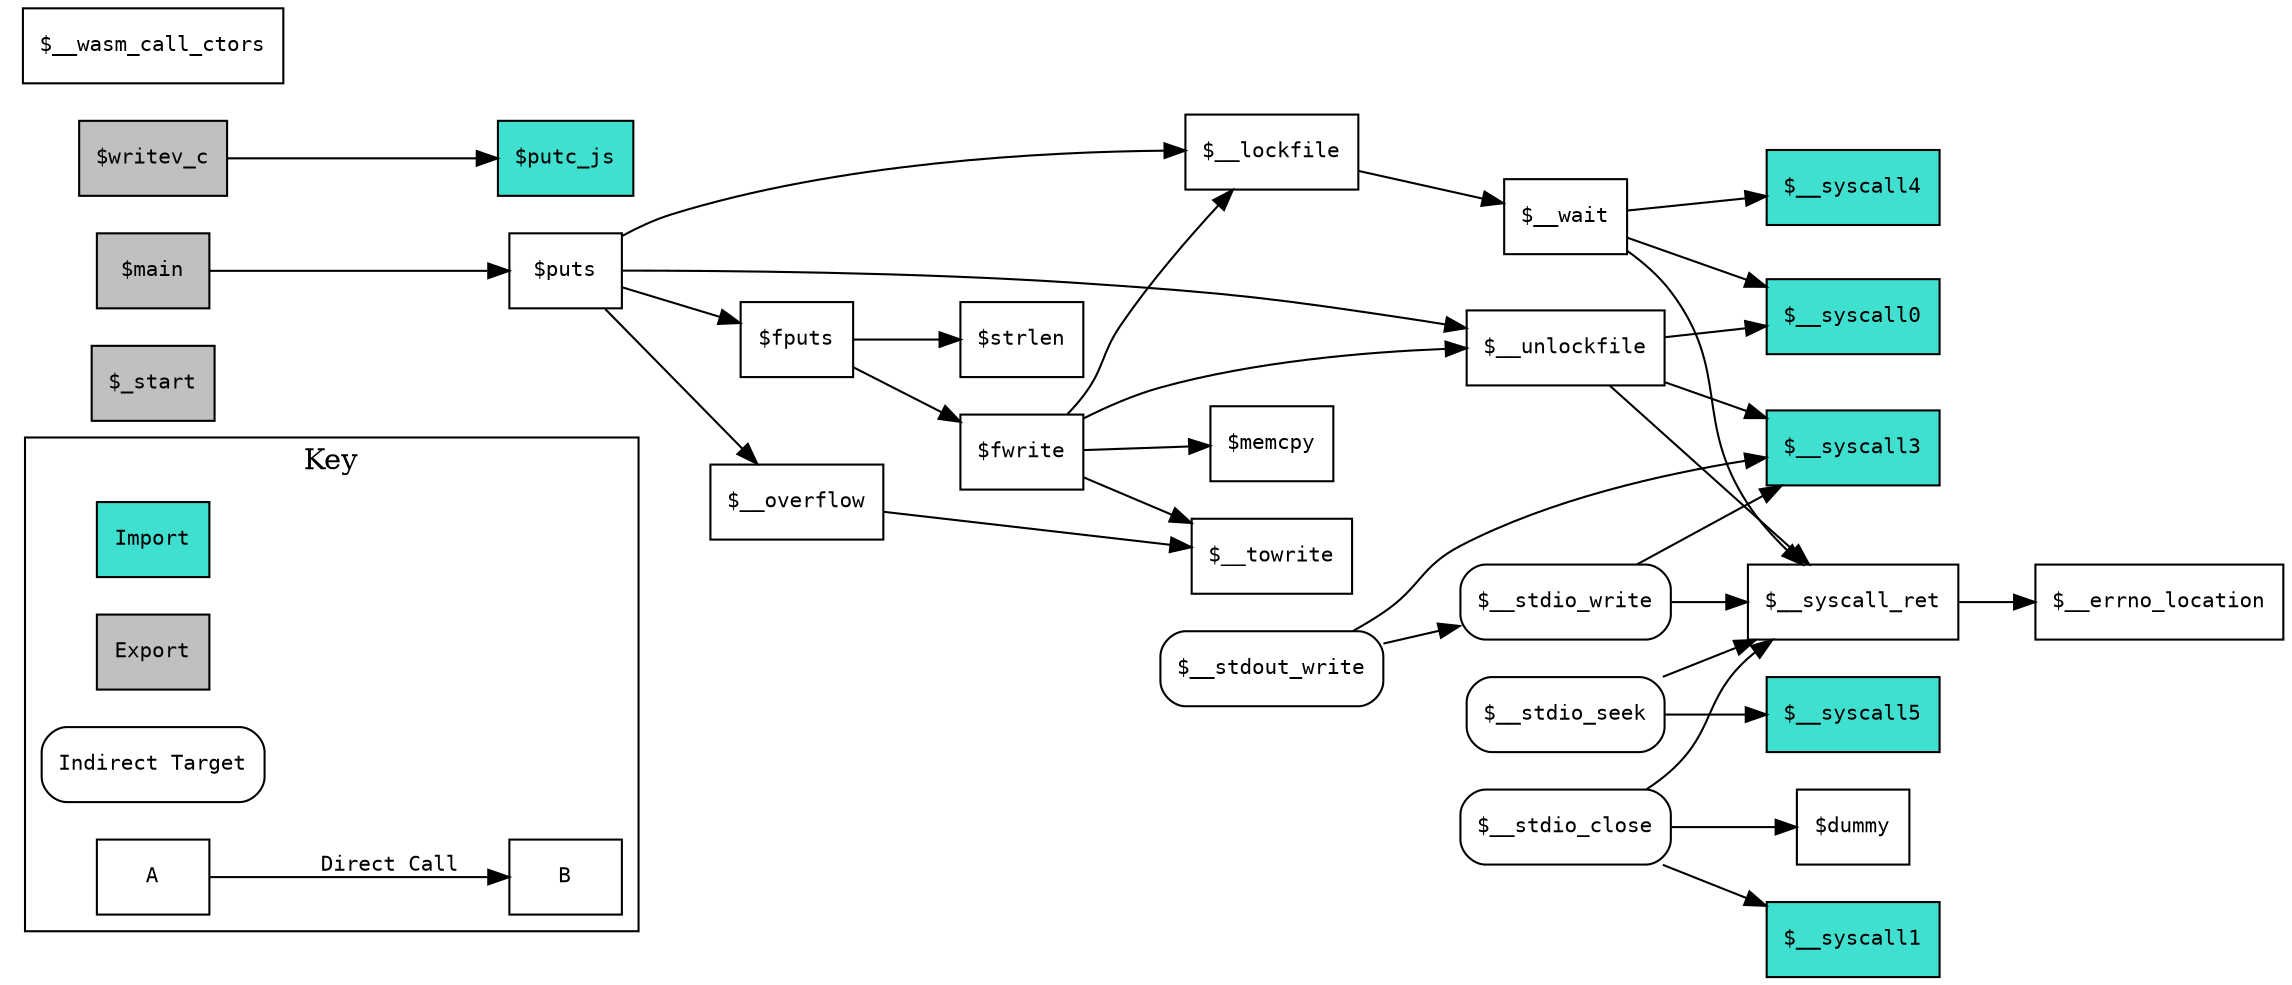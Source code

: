 digraph call {
  rankdir = LR;
  subgraph cluster_key {
    node [shape=box, fontname=courier, fontsize=10];
    edge [fontname=courier, fontsize=10];
    label = "Key";
    "Import" [style="filled", fillcolor="turquoise"];
    "Export" [style="filled", fillcolor="gray"];
    "Indirect Target" [style="filled, rounded", fillcolor="white"];
    "A" -> "B" [style="filled, rounded", label = "Direct Call"];
  }

  node [shape=box, fontname=courier, fontsize=10];
  "$_start" [style="filled", fillcolor="white"];
  "$main" [style="filled", fillcolor="white"];
  "$writev_c" [style="filled", fillcolor="white"];
  "$__errno_location" [style="filled", fillcolor="white"];
  "$__syscall_ret" [style="filled", fillcolor="white"];
  "$__lockfile" [style="filled", fillcolor="white"];
  "$__unlockfile" [style="filled", fillcolor="white"];
  "$__towrite" [style="filled", fillcolor="white"];
  "$fwrite" [style="filled", fillcolor="white"];
  "$fputs" [style="filled", fillcolor="white"];
  "$__overflow" [style="filled", fillcolor="white"];
  "$puts" [style="filled", fillcolor="white"];
  "$dummy" [style="filled", fillcolor="white"];
  "$__stdio_close" [style="filled", fillcolor="white"];
  "$__stdio_write" [style="filled", fillcolor="white"];
  "$__stdout_write" [style="filled", fillcolor="white"];
  "$__stdio_seek" [style="filled", fillcolor="white"];
  "$memcpy" [style="filled", fillcolor="white"];
  "$strlen" [style="filled", fillcolor="white"];
  "$__wait" [style="filled", fillcolor="white"];
  "$__wasm_call_ctors" [style="filled", fillcolor="white"];
  "$putc_js" [style="filled", fillcolor="turquoise"];
  "$__syscall0" [style="filled", fillcolor="turquoise"];
  "$__syscall3" [style="filled", fillcolor="turquoise"];
  "$__syscall1" [style="filled", fillcolor="turquoise"];
  "$__syscall5" [style="filled", fillcolor="turquoise"];
  "$__syscall4" [style="filled", fillcolor="turquoise"];
  "$_start" [style="filled", fillcolor="gray"];
  "$main" [style="filled", fillcolor="gray"];
  "$writev_c" [style="filled", fillcolor="gray"];
  "$main" -> "$puts"; // call
  "$writev_c" -> "$putc_js"; // callImport
  "$__syscall_ret" -> "$__errno_location"; // call
  "$__lockfile" -> "$__wait"; // call
  "$__unlockfile" -> "$__syscall0"; // callImport
  "$__unlockfile" -> "$__syscall_ret"; // call
  "$__unlockfile" -> "$__syscall3"; // callImport
  "$fwrite" -> "$__lockfile"; // call
  "$fwrite" -> "$__towrite"; // call
  "$fwrite" -> "$memcpy"; // call
  "$fwrite" -> "$__unlockfile"; // call
  "$fputs" -> "$strlen"; // call
  "$fputs" -> "$fwrite"; // call
  "$__overflow" -> "$__towrite"; // call
  "$puts" -> "$__lockfile"; // call
  "$puts" -> "$fputs"; // call
  "$puts" -> "$__overflow"; // call
  "$puts" -> "$__unlockfile"; // call
  "$__stdio_close" -> "$dummy"; // call
  "$__stdio_close" -> "$__syscall1"; // callImport
  "$__stdio_close" -> "$__syscall_ret"; // call
  "$__stdio_write" -> "$__syscall3"; // callImport
  "$__stdio_write" -> "$__syscall_ret"; // call
  "$__stdout_write" -> "$__syscall3"; // callImport
  "$__stdout_write" -> "$__stdio_write"; // call
  "$__stdio_seek" -> "$__syscall5"; // callImport
  "$__stdio_seek" -> "$__syscall_ret"; // call
  "$__wait" -> "$__syscall0"; // callImport
  "$__wait" -> "$__syscall_ret"; // call
  "$__wait" -> "$__syscall4"; // callImport
  "$__stdio_write" [style="filled, rounded"];
  "$__stdio_close" [style="filled, rounded"];
  "$__stdout_write" [style="filled, rounded"];
  "$__stdio_seek" [style="filled, rounded"];
}
